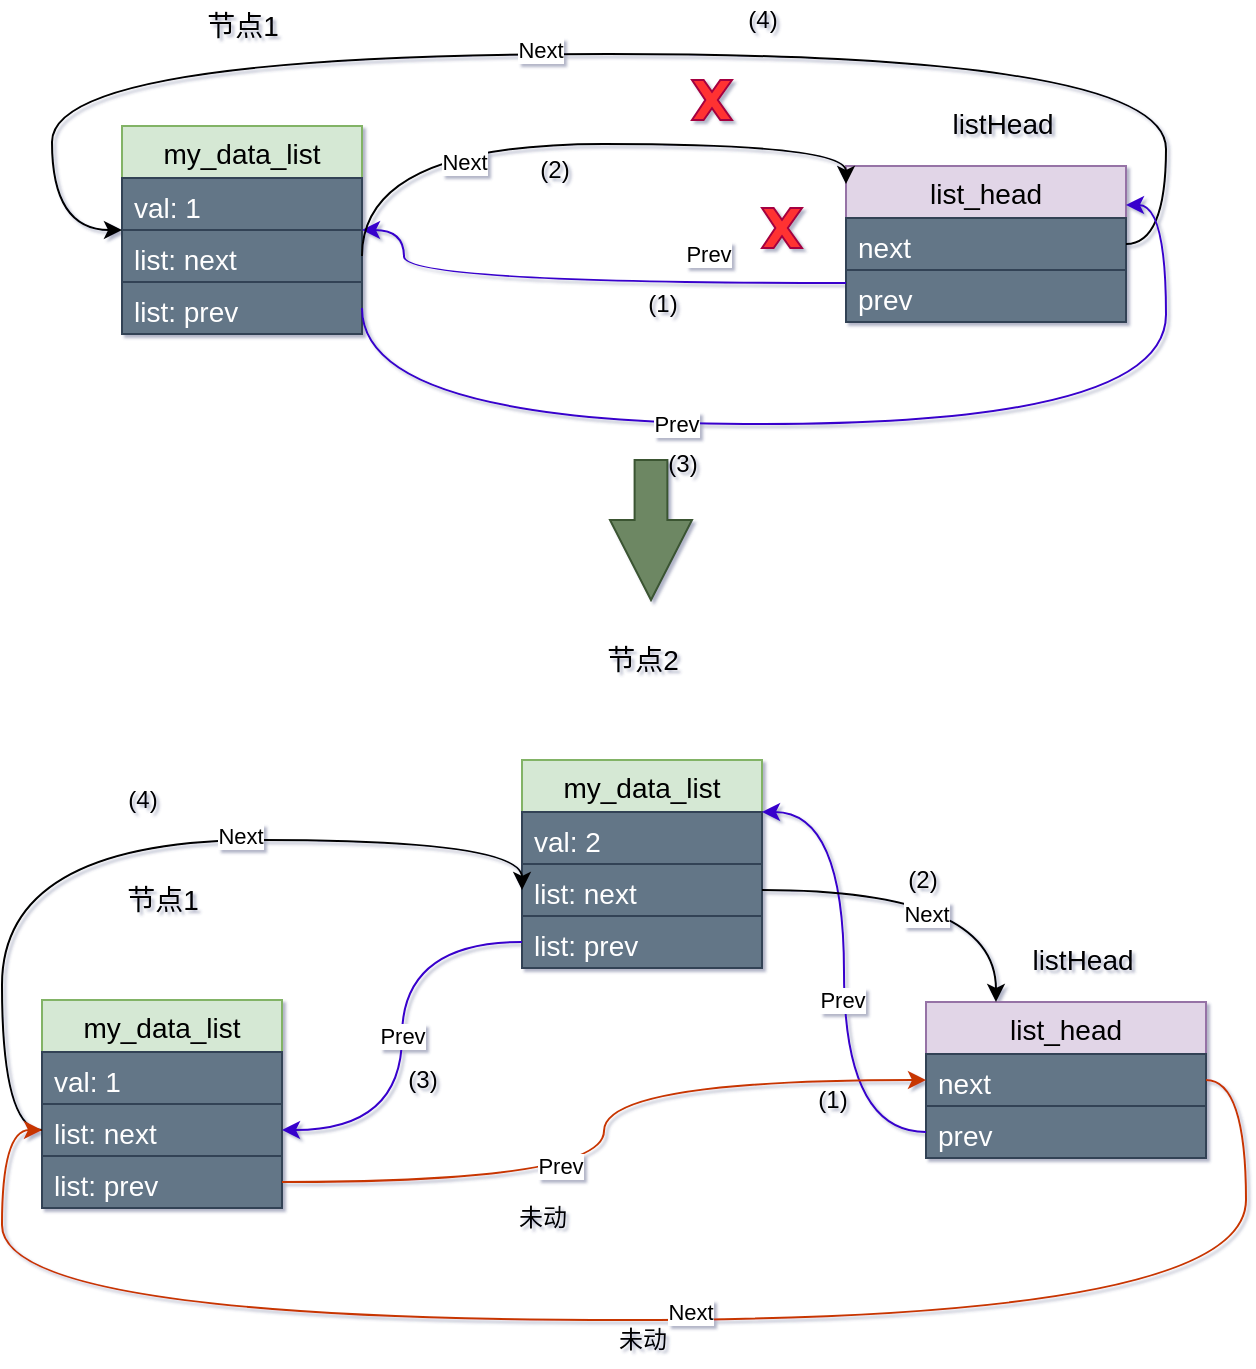 <mxfile version="14.4.8" type="github">
  <diagram id="AC8zhZiP7jztCWztf3qn" name="第 1 页">
    <mxGraphModel dx="1422" dy="706" grid="0" gridSize="10" guides="1" tooltips="1" connect="1" arrows="1" fold="1" page="1" pageScale="1" pageWidth="827" pageHeight="1169" math="0" shadow="1">
      <root>
        <mxCell id="0" />
        <mxCell id="1" parent="0" />
        <mxCell id="OM33lBpU0fcFgTIFghnr-90" value="" style="group" vertex="1" connectable="0" parent="1">
          <mxGeometry x="120" y="460" width="120" height="164" as="geometry" />
        </mxCell>
        <mxCell id="OM33lBpU0fcFgTIFghnr-91" value="my_data_list" style="swimlane;fontStyle=0;childLayout=stackLayout;horizontal=1;startSize=26;fillColor=#d5e8d4;horizontalStack=0;resizeParent=1;resizeParentMax=0;resizeLast=0;collapsible=1;marginBottom=0;fontSize=14;strokeColor=#82b366;" vertex="1" parent="OM33lBpU0fcFgTIFghnr-90">
          <mxGeometry y="60" width="120" height="104" as="geometry" />
        </mxCell>
        <mxCell id="OM33lBpU0fcFgTIFghnr-92" value="val: 1" style="text;strokeColor=#314354;fillColor=#647687;align=left;verticalAlign=top;spacingLeft=4;spacingRight=4;overflow=hidden;rotatable=0;points=[[0,0.5],[1,0.5]];portConstraint=eastwest;fontColor=#ffffff;fontSize=14;" vertex="1" parent="OM33lBpU0fcFgTIFghnr-91">
          <mxGeometry y="26" width="120" height="26" as="geometry" />
        </mxCell>
        <mxCell id="OM33lBpU0fcFgTIFghnr-93" value="list: next" style="text;strokeColor=#314354;fillColor=#647687;align=left;verticalAlign=top;spacingLeft=4;spacingRight=4;overflow=hidden;rotatable=0;points=[[0,0.5],[1,0.5]];portConstraint=eastwest;fontColor=#ffffff;fontSize=14;" vertex="1" parent="OM33lBpU0fcFgTIFghnr-91">
          <mxGeometry y="52" width="120" height="26" as="geometry" />
        </mxCell>
        <mxCell id="OM33lBpU0fcFgTIFghnr-94" value="list: prev" style="text;strokeColor=#314354;fillColor=#647687;align=left;verticalAlign=top;spacingLeft=4;spacingRight=4;overflow=hidden;rotatable=0;points=[[0,0.5],[1,0.5]];portConstraint=eastwest;fontColor=#ffffff;fontSize=14;" vertex="1" parent="OM33lBpU0fcFgTIFghnr-91">
          <mxGeometry y="78" width="120" height="26" as="geometry" />
        </mxCell>
        <mxCell id="OM33lBpU0fcFgTIFghnr-95" value="节点1" style="text;html=1;align=center;verticalAlign=middle;resizable=0;points=[];autosize=1;fontSize=14;" vertex="1" parent="OM33lBpU0fcFgTIFghnr-90">
          <mxGeometry x="35" width="50" height="20" as="geometry" />
        </mxCell>
        <mxCell id="OM33lBpU0fcFgTIFghnr-96" value="" style="group" vertex="1" connectable="0" parent="1">
          <mxGeometry x="570" y="490" width="140" height="124" as="geometry" />
        </mxCell>
        <mxCell id="OM33lBpU0fcFgTIFghnr-97" value="list_head" style="swimlane;fontStyle=0;childLayout=stackLayout;horizontal=1;startSize=26;fillColor=#e1d5e7;horizontalStack=0;resizeParent=1;resizeParentMax=0;resizeLast=0;collapsible=1;marginBottom=0;fontSize=14;strokeColor=#9673a6;" vertex="1" parent="OM33lBpU0fcFgTIFghnr-96">
          <mxGeometry x="-8" y="31" width="140" height="78" as="geometry" />
        </mxCell>
        <mxCell id="OM33lBpU0fcFgTIFghnr-98" value="next" style="text;strokeColor=#314354;fillColor=#647687;align=left;verticalAlign=top;spacingLeft=4;spacingRight=4;overflow=hidden;rotatable=0;points=[[0,0.5],[1,0.5]];portConstraint=eastwest;fontColor=#ffffff;fontSize=14;" vertex="1" parent="OM33lBpU0fcFgTIFghnr-97">
          <mxGeometry y="26" width="140" height="26" as="geometry" />
        </mxCell>
        <mxCell id="OM33lBpU0fcFgTIFghnr-99" value="prev" style="text;strokeColor=#314354;fillColor=#647687;align=left;verticalAlign=top;spacingLeft=4;spacingRight=4;overflow=hidden;rotatable=0;points=[[0,0.5],[1,0.5]];portConstraint=eastwest;fontColor=#ffffff;fontSize=14;" vertex="1" parent="OM33lBpU0fcFgTIFghnr-97">
          <mxGeometry y="52" width="140" height="26" as="geometry" />
        </mxCell>
        <mxCell id="OM33lBpU0fcFgTIFghnr-100" value="listHead" style="text;html=1;align=center;verticalAlign=middle;resizable=0;points=[];autosize=1;fontSize=14;" vertex="1" parent="OM33lBpU0fcFgTIFghnr-96">
          <mxGeometry x="35" width="70" height="20" as="geometry" />
        </mxCell>
        <mxCell id="OM33lBpU0fcFgTIFghnr-114" value="" style="group" vertex="1" connectable="0" parent="1">
          <mxGeometry x="360" y="340" width="120" height="164" as="geometry" />
        </mxCell>
        <mxCell id="OM33lBpU0fcFgTIFghnr-115" value="my_data_list" style="swimlane;fontStyle=0;childLayout=stackLayout;horizontal=1;startSize=26;fillColor=#d5e8d4;horizontalStack=0;resizeParent=1;resizeParentMax=0;resizeLast=0;collapsible=1;marginBottom=0;fontSize=14;strokeColor=#82b366;" vertex="1" parent="OM33lBpU0fcFgTIFghnr-114">
          <mxGeometry y="60" width="120" height="104" as="geometry" />
        </mxCell>
        <mxCell id="OM33lBpU0fcFgTIFghnr-116" value="val: 2" style="text;strokeColor=#314354;fillColor=#647687;align=left;verticalAlign=top;spacingLeft=4;spacingRight=4;overflow=hidden;rotatable=0;points=[[0,0.5],[1,0.5]];portConstraint=eastwest;fontColor=#ffffff;fontSize=14;" vertex="1" parent="OM33lBpU0fcFgTIFghnr-115">
          <mxGeometry y="26" width="120" height="26" as="geometry" />
        </mxCell>
        <mxCell id="OM33lBpU0fcFgTIFghnr-117" value="list: next" style="text;strokeColor=#314354;fillColor=#647687;align=left;verticalAlign=top;spacingLeft=4;spacingRight=4;overflow=hidden;rotatable=0;points=[[0,0.5],[1,0.5]];portConstraint=eastwest;fontColor=#ffffff;fontSize=14;" vertex="1" parent="OM33lBpU0fcFgTIFghnr-115">
          <mxGeometry y="52" width="120" height="26" as="geometry" />
        </mxCell>
        <mxCell id="OM33lBpU0fcFgTIFghnr-118" value="list: prev" style="text;strokeColor=#314354;fillColor=#647687;align=left;verticalAlign=top;spacingLeft=4;spacingRight=4;overflow=hidden;rotatable=0;points=[[0,0.5],[1,0.5]];portConstraint=eastwest;fontColor=#ffffff;fontSize=14;" vertex="1" parent="OM33lBpU0fcFgTIFghnr-115">
          <mxGeometry y="78" width="120" height="26" as="geometry" />
        </mxCell>
        <mxCell id="OM33lBpU0fcFgTIFghnr-119" value="节点2" style="text;html=1;align=center;verticalAlign=middle;resizable=0;points=[];autosize=1;fontSize=14;" vertex="1" parent="OM33lBpU0fcFgTIFghnr-114">
          <mxGeometry x="35" width="50" height="20" as="geometry" />
        </mxCell>
        <mxCell id="OM33lBpU0fcFgTIFghnr-122" value="(1)" style="text;html=1;align=center;verticalAlign=middle;resizable=0;points=[];autosize=1;" vertex="1" parent="1">
          <mxGeometry x="500" y="560" width="30" height="20" as="geometry" />
        </mxCell>
        <mxCell id="OM33lBpU0fcFgTIFghnr-123" style="edgeStyle=orthogonalEdgeStyle;curved=1;rounded=0;orthogonalLoop=1;jettySize=auto;html=1;exitX=0;exitY=0.5;exitDx=0;exitDy=0;entryX=1;entryY=0.25;entryDx=0;entryDy=0;fillColor=#6a00ff;strokeColor=#3700CC;" edge="1" parent="1" source="OM33lBpU0fcFgTIFghnr-99" target="OM33lBpU0fcFgTIFghnr-115">
          <mxGeometry relative="1" as="geometry" />
        </mxCell>
        <mxCell id="OM33lBpU0fcFgTIFghnr-125" value="Prev" style="edgeLabel;html=1;align=center;verticalAlign=middle;resizable=0;points=[];" vertex="1" connectable="0" parent="OM33lBpU0fcFgTIFghnr-123">
          <mxGeometry x="-0.116" y="1" relative="1" as="geometry">
            <mxPoint as="offset" />
          </mxGeometry>
        </mxCell>
        <mxCell id="OM33lBpU0fcFgTIFghnr-124" style="edgeStyle=orthogonalEdgeStyle;curved=1;rounded=0;orthogonalLoop=1;jettySize=auto;html=1;exitX=1;exitY=0.5;exitDx=0;exitDy=0;entryX=0.25;entryY=0;entryDx=0;entryDy=0;" edge="1" parent="1" source="OM33lBpU0fcFgTIFghnr-117" target="OM33lBpU0fcFgTIFghnr-97">
          <mxGeometry relative="1" as="geometry" />
        </mxCell>
        <mxCell id="OM33lBpU0fcFgTIFghnr-126" value="Next" style="edgeLabel;html=1;align=center;verticalAlign=middle;resizable=0;points=[];" vertex="1" connectable="0" parent="OM33lBpU0fcFgTIFghnr-124">
          <mxGeometry x="-0.052" y="-12" relative="1" as="geometry">
            <mxPoint as="offset" />
          </mxGeometry>
        </mxCell>
        <mxCell id="OM33lBpU0fcFgTIFghnr-127" value="Prev" style="edgeStyle=orthogonalEdgeStyle;curved=1;rounded=0;orthogonalLoop=1;jettySize=auto;html=1;exitX=0;exitY=0.5;exitDx=0;exitDy=0;entryX=1;entryY=0.5;entryDx=0;entryDy=0;fillColor=#6a00ff;strokeColor=#3700CC;" edge="1" parent="1" source="OM33lBpU0fcFgTIFghnr-118" target="OM33lBpU0fcFgTIFghnr-93">
          <mxGeometry relative="1" as="geometry" />
        </mxCell>
        <mxCell id="OM33lBpU0fcFgTIFghnr-128" value="(2)" style="text;html=1;align=center;verticalAlign=middle;resizable=0;points=[];autosize=1;" vertex="1" parent="1">
          <mxGeometry x="545" y="450" width="30" height="20" as="geometry" />
        </mxCell>
        <mxCell id="OM33lBpU0fcFgTIFghnr-129" style="edgeStyle=orthogonalEdgeStyle;curved=1;rounded=0;orthogonalLoop=1;jettySize=auto;html=1;exitX=0;exitY=0.5;exitDx=0;exitDy=0;entryX=0;entryY=0.5;entryDx=0;entryDy=0;" edge="1" parent="1" source="OM33lBpU0fcFgTIFghnr-93" target="OM33lBpU0fcFgTIFghnr-117">
          <mxGeometry relative="1" as="geometry">
            <Array as="points">
              <mxPoint x="100" y="585" />
              <mxPoint x="100" y="440" />
              <mxPoint x="360" y="440" />
            </Array>
          </mxGeometry>
        </mxCell>
        <mxCell id="OM33lBpU0fcFgTIFghnr-132" value="Next" style="edgeLabel;html=1;align=center;verticalAlign=middle;resizable=0;points=[];" vertex="1" connectable="0" parent="OM33lBpU0fcFgTIFghnr-129">
          <mxGeometry x="0.262" y="2" relative="1" as="geometry">
            <mxPoint as="offset" />
          </mxGeometry>
        </mxCell>
        <mxCell id="OM33lBpU0fcFgTIFghnr-131" value="(3)" style="text;html=1;align=center;verticalAlign=middle;resizable=0;points=[];autosize=1;" vertex="1" parent="1">
          <mxGeometry x="295" y="550" width="30" height="20" as="geometry" />
        </mxCell>
        <mxCell id="OM33lBpU0fcFgTIFghnr-133" value="(4)" style="text;html=1;align=center;verticalAlign=middle;resizable=0;points=[];autosize=1;" vertex="1" parent="1">
          <mxGeometry x="155" y="410" width="30" height="20" as="geometry" />
        </mxCell>
        <mxCell id="OM33lBpU0fcFgTIFghnr-134" value="" style="group" vertex="1" connectable="0" parent="1">
          <mxGeometry x="160" y="23" width="120" height="164" as="geometry" />
        </mxCell>
        <mxCell id="OM33lBpU0fcFgTIFghnr-135" value="my_data_list" style="swimlane;fontStyle=0;childLayout=stackLayout;horizontal=1;startSize=26;fillColor=#d5e8d4;horizontalStack=0;resizeParent=1;resizeParentMax=0;resizeLast=0;collapsible=1;marginBottom=0;fontSize=14;strokeColor=#82b366;" vertex="1" parent="OM33lBpU0fcFgTIFghnr-134">
          <mxGeometry y="60" width="120" height="104" as="geometry" />
        </mxCell>
        <mxCell id="OM33lBpU0fcFgTIFghnr-136" value="val: 1" style="text;strokeColor=#314354;fillColor=#647687;align=left;verticalAlign=top;spacingLeft=4;spacingRight=4;overflow=hidden;rotatable=0;points=[[0,0.5],[1,0.5]];portConstraint=eastwest;fontColor=#ffffff;fontSize=14;" vertex="1" parent="OM33lBpU0fcFgTIFghnr-135">
          <mxGeometry y="26" width="120" height="26" as="geometry" />
        </mxCell>
        <mxCell id="OM33lBpU0fcFgTIFghnr-137" value="list: next" style="text;strokeColor=#314354;fillColor=#647687;align=left;verticalAlign=top;spacingLeft=4;spacingRight=4;overflow=hidden;rotatable=0;points=[[0,0.5],[1,0.5]];portConstraint=eastwest;fontColor=#ffffff;fontSize=14;" vertex="1" parent="OM33lBpU0fcFgTIFghnr-135">
          <mxGeometry y="52" width="120" height="26" as="geometry" />
        </mxCell>
        <mxCell id="OM33lBpU0fcFgTIFghnr-138" value="list: prev" style="text;strokeColor=#314354;fillColor=#647687;align=left;verticalAlign=top;spacingLeft=4;spacingRight=4;overflow=hidden;rotatable=0;points=[[0,0.5],[1,0.5]];portConstraint=eastwest;fontColor=#ffffff;fontSize=14;" vertex="1" parent="OM33lBpU0fcFgTIFghnr-135">
          <mxGeometry y="78" width="120" height="26" as="geometry" />
        </mxCell>
        <mxCell id="OM33lBpU0fcFgTIFghnr-139" value="节点1" style="text;html=1;align=center;verticalAlign=middle;resizable=0;points=[];autosize=1;fontSize=14;" vertex="1" parent="OM33lBpU0fcFgTIFghnr-134">
          <mxGeometry x="35" width="50" height="20" as="geometry" />
        </mxCell>
        <mxCell id="OM33lBpU0fcFgTIFghnr-140" value="" style="group" vertex="1" connectable="0" parent="1">
          <mxGeometry x="530" y="72" width="140" height="124" as="geometry" />
        </mxCell>
        <mxCell id="OM33lBpU0fcFgTIFghnr-141" value="list_head" style="swimlane;fontStyle=0;childLayout=stackLayout;horizontal=1;startSize=26;fillColor=#e1d5e7;horizontalStack=0;resizeParent=1;resizeParentMax=0;resizeLast=0;collapsible=1;marginBottom=0;fontSize=14;strokeColor=#9673a6;" vertex="1" parent="OM33lBpU0fcFgTIFghnr-140">
          <mxGeometry x="-8" y="31" width="140" height="78" as="geometry" />
        </mxCell>
        <mxCell id="OM33lBpU0fcFgTIFghnr-142" value="next" style="text;strokeColor=#314354;fillColor=#647687;align=left;verticalAlign=top;spacingLeft=4;spacingRight=4;overflow=hidden;rotatable=0;points=[[0,0.5],[1,0.5]];portConstraint=eastwest;fontColor=#ffffff;fontSize=14;" vertex="1" parent="OM33lBpU0fcFgTIFghnr-141">
          <mxGeometry y="26" width="140" height="26" as="geometry" />
        </mxCell>
        <mxCell id="OM33lBpU0fcFgTIFghnr-143" value="prev" style="text;strokeColor=#314354;fillColor=#647687;align=left;verticalAlign=top;spacingLeft=4;spacingRight=4;overflow=hidden;rotatable=0;points=[[0,0.5],[1,0.5]];portConstraint=eastwest;fontColor=#ffffff;fontSize=14;" vertex="1" parent="OM33lBpU0fcFgTIFghnr-141">
          <mxGeometry y="52" width="140" height="26" as="geometry" />
        </mxCell>
        <mxCell id="OM33lBpU0fcFgTIFghnr-144" value="listHead" style="text;html=1;align=center;verticalAlign=middle;resizable=0;points=[];autosize=1;fontSize=14;" vertex="1" parent="OM33lBpU0fcFgTIFghnr-140">
          <mxGeometry x="35" width="70" height="20" as="geometry" />
        </mxCell>
        <mxCell id="OM33lBpU0fcFgTIFghnr-145" style="edgeStyle=orthogonalEdgeStyle;curved=1;rounded=0;orthogonalLoop=1;jettySize=auto;html=1;exitX=0;exitY=0.75;exitDx=0;exitDy=0;entryX=1;entryY=0.5;entryDx=0;entryDy=0;fillColor=#6a00ff;strokeColor=#3700CC;" edge="1" parent="1" source="OM33lBpU0fcFgTIFghnr-141" target="OM33lBpU0fcFgTIFghnr-135">
          <mxGeometry relative="1" as="geometry">
            <Array as="points">
              <mxPoint x="301" y="162" />
              <mxPoint x="301" y="135" />
            </Array>
          </mxGeometry>
        </mxCell>
        <mxCell id="OM33lBpU0fcFgTIFghnr-146" value="Prev" style="edgeLabel;html=1;align=center;verticalAlign=middle;resizable=0;points=[];" vertex="1" connectable="0" parent="OM33lBpU0fcFgTIFghnr-145">
          <mxGeometry x="-0.487" y="-15" relative="1" as="geometry">
            <mxPoint as="offset" />
          </mxGeometry>
        </mxCell>
        <mxCell id="OM33lBpU0fcFgTIFghnr-147" value="(1)" style="text;html=1;align=center;verticalAlign=middle;resizable=0;points=[];autosize=1;" vertex="1" parent="1">
          <mxGeometry x="415" y="162" width="30" height="20" as="geometry" />
        </mxCell>
        <mxCell id="OM33lBpU0fcFgTIFghnr-148" value="(2)" style="text;html=1;align=center;verticalAlign=middle;resizable=0;points=[];autosize=1;" vertex="1" parent="1">
          <mxGeometry x="361" y="95" width="30" height="20" as="geometry" />
        </mxCell>
        <mxCell id="OM33lBpU0fcFgTIFghnr-149" style="edgeStyle=orthogonalEdgeStyle;curved=1;rounded=0;orthogonalLoop=1;jettySize=auto;html=1;exitX=1;exitY=0.5;exitDx=0;exitDy=0;entryX=0;entryY=0.115;entryDx=0;entryDy=0;entryPerimeter=0;" edge="1" parent="1" source="OM33lBpU0fcFgTIFghnr-137" target="OM33lBpU0fcFgTIFghnr-141">
          <mxGeometry relative="1" as="geometry">
            <Array as="points">
              <mxPoint x="280" y="92" />
              <mxPoint x="522" y="92" />
            </Array>
          </mxGeometry>
        </mxCell>
        <mxCell id="OM33lBpU0fcFgTIFghnr-150" value="Next" style="edgeLabel;html=1;align=center;verticalAlign=middle;resizable=0;points=[];" vertex="1" connectable="0" parent="OM33lBpU0fcFgTIFghnr-149">
          <mxGeometry x="-0.331" y="-9" relative="1" as="geometry">
            <mxPoint as="offset" />
          </mxGeometry>
        </mxCell>
        <mxCell id="OM33lBpU0fcFgTIFghnr-151" style="edgeStyle=orthogonalEdgeStyle;curved=1;rounded=0;orthogonalLoop=1;jettySize=auto;html=1;exitX=1;exitY=0.5;exitDx=0;exitDy=0;entryX=0;entryY=0.5;entryDx=0;entryDy=0;" edge="1" parent="1" source="OM33lBpU0fcFgTIFghnr-141" target="OM33lBpU0fcFgTIFghnr-135">
          <mxGeometry relative="1" as="geometry">
            <Array as="points">
              <mxPoint x="682" y="142" />
              <mxPoint x="682" y="47" />
              <mxPoint x="125" y="47" />
              <mxPoint x="125" y="135" />
            </Array>
          </mxGeometry>
        </mxCell>
        <mxCell id="OM33lBpU0fcFgTIFghnr-152" value="Next" style="edgeLabel;html=1;align=center;verticalAlign=middle;resizable=0;points=[];" vertex="1" connectable="0" parent="OM33lBpU0fcFgTIFghnr-151">
          <mxGeometry x="0.077" y="-2" relative="1" as="geometry">
            <mxPoint as="offset" />
          </mxGeometry>
        </mxCell>
        <mxCell id="OM33lBpU0fcFgTIFghnr-153" style="edgeStyle=orthogonalEdgeStyle;curved=1;rounded=0;orthogonalLoop=1;jettySize=auto;html=1;exitX=1;exitY=0.5;exitDx=0;exitDy=0;entryX=1;entryY=0.25;entryDx=0;entryDy=0;fillColor=#6a00ff;strokeColor=#3700CC;" edge="1" parent="1" source="OM33lBpU0fcFgTIFghnr-138" target="OM33lBpU0fcFgTIFghnr-141">
          <mxGeometry relative="1" as="geometry">
            <Array as="points">
              <mxPoint x="280" y="232" />
              <mxPoint x="682" y="232" />
              <mxPoint x="682" y="123" />
            </Array>
          </mxGeometry>
        </mxCell>
        <mxCell id="OM33lBpU0fcFgTIFghnr-154" value="Prev" style="edgeLabel;html=1;align=center;verticalAlign=middle;resizable=0;points=[];" vertex="1" connectable="0" parent="OM33lBpU0fcFgTIFghnr-153">
          <mxGeometry x="-0.271" relative="1" as="geometry">
            <mxPoint as="offset" />
          </mxGeometry>
        </mxCell>
        <mxCell id="OM33lBpU0fcFgTIFghnr-155" value="(3)" style="text;html=1;align=center;verticalAlign=middle;resizable=0;points=[];autosize=1;" vertex="1" parent="1">
          <mxGeometry x="425" y="242" width="30" height="20" as="geometry" />
        </mxCell>
        <mxCell id="OM33lBpU0fcFgTIFghnr-156" value="(4)" style="text;html=1;align=center;verticalAlign=middle;resizable=0;points=[];autosize=1;" vertex="1" parent="1">
          <mxGeometry x="465" y="20" width="30" height="20" as="geometry" />
        </mxCell>
        <mxCell id="OM33lBpU0fcFgTIFghnr-157" style="edgeStyle=orthogonalEdgeStyle;curved=1;rounded=0;orthogonalLoop=1;jettySize=auto;html=1;exitX=1;exitY=0.5;exitDx=0;exitDy=0;entryX=0;entryY=0.5;entryDx=0;entryDy=0;fillColor=#fa6800;strokeColor=#C73500;" edge="1" parent="1" source="OM33lBpU0fcFgTIFghnr-94" target="OM33lBpU0fcFgTIFghnr-97">
          <mxGeometry relative="1" as="geometry" />
        </mxCell>
        <mxCell id="OM33lBpU0fcFgTIFghnr-158" value="Prev" style="edgeLabel;html=1;align=center;verticalAlign=middle;resizable=0;points=[];" vertex="1" connectable="0" parent="OM33lBpU0fcFgTIFghnr-157">
          <mxGeometry x="-0.255" y="8" relative="1" as="geometry">
            <mxPoint as="offset" />
          </mxGeometry>
        </mxCell>
        <mxCell id="OM33lBpU0fcFgTIFghnr-159" style="edgeStyle=orthogonalEdgeStyle;curved=1;rounded=0;orthogonalLoop=1;jettySize=auto;html=1;exitX=1;exitY=0.5;exitDx=0;exitDy=0;entryX=0;entryY=0.5;entryDx=0;entryDy=0;fillColor=#fa6800;strokeColor=#C73500;" edge="1" parent="1" source="OM33lBpU0fcFgTIFghnr-97" target="OM33lBpU0fcFgTIFghnr-93">
          <mxGeometry relative="1" as="geometry">
            <Array as="points">
              <mxPoint x="722" y="560" />
              <mxPoint x="722" y="680" />
              <mxPoint x="100" y="680" />
              <mxPoint x="100" y="585" />
            </Array>
          </mxGeometry>
        </mxCell>
        <mxCell id="OM33lBpU0fcFgTIFghnr-160" value="Next" style="edgeLabel;html=1;align=center;verticalAlign=middle;resizable=0;points=[];" vertex="1" connectable="0" parent="OM33lBpU0fcFgTIFghnr-159">
          <mxGeometry x="-0.047" y="-4" relative="1" as="geometry">
            <mxPoint as="offset" />
          </mxGeometry>
        </mxCell>
        <mxCell id="OM33lBpU0fcFgTIFghnr-161" value="未动" style="text;html=1;align=center;verticalAlign=middle;resizable=0;points=[];autosize=1;" vertex="1" parent="1">
          <mxGeometry x="350" y="619" width="40" height="20" as="geometry" />
        </mxCell>
        <mxCell id="OM33lBpU0fcFgTIFghnr-162" value="未动" style="text;html=1;align=center;verticalAlign=middle;resizable=0;points=[];autosize=1;" vertex="1" parent="1">
          <mxGeometry x="400" y="680" width="40" height="20" as="geometry" />
        </mxCell>
        <mxCell id="OM33lBpU0fcFgTIFghnr-163" value="" style="verticalLabelPosition=bottom;verticalAlign=top;html=1;shape=mxgraph.basic.x;strokeColor=#A50040;fontColor=#ffffff;fillColor=#FF3333;" vertex="1" parent="1">
          <mxGeometry x="445" y="60" width="20" height="20" as="geometry" />
        </mxCell>
        <mxCell id="OM33lBpU0fcFgTIFghnr-164" value="" style="verticalLabelPosition=bottom;verticalAlign=top;html=1;shape=mxgraph.basic.x;strokeColor=#A50040;fontColor=#ffffff;fillColor=#FF3333;" vertex="1" parent="1">
          <mxGeometry x="480" y="124" width="20" height="20" as="geometry" />
        </mxCell>
        <mxCell id="OM33lBpU0fcFgTIFghnr-167" value="" style="html=1;shadow=0;dashed=0;align=center;verticalAlign=middle;shape=mxgraph.arrows2.arrow;dy=0.6;dx=40;direction=south;notch=0;fillColor=#6d8764;strokeColor=#3A5431;fontColor=#ffffff;" vertex="1" parent="1">
          <mxGeometry x="404" y="250" width="41" height="70" as="geometry" />
        </mxCell>
      </root>
    </mxGraphModel>
  </diagram>
</mxfile>
